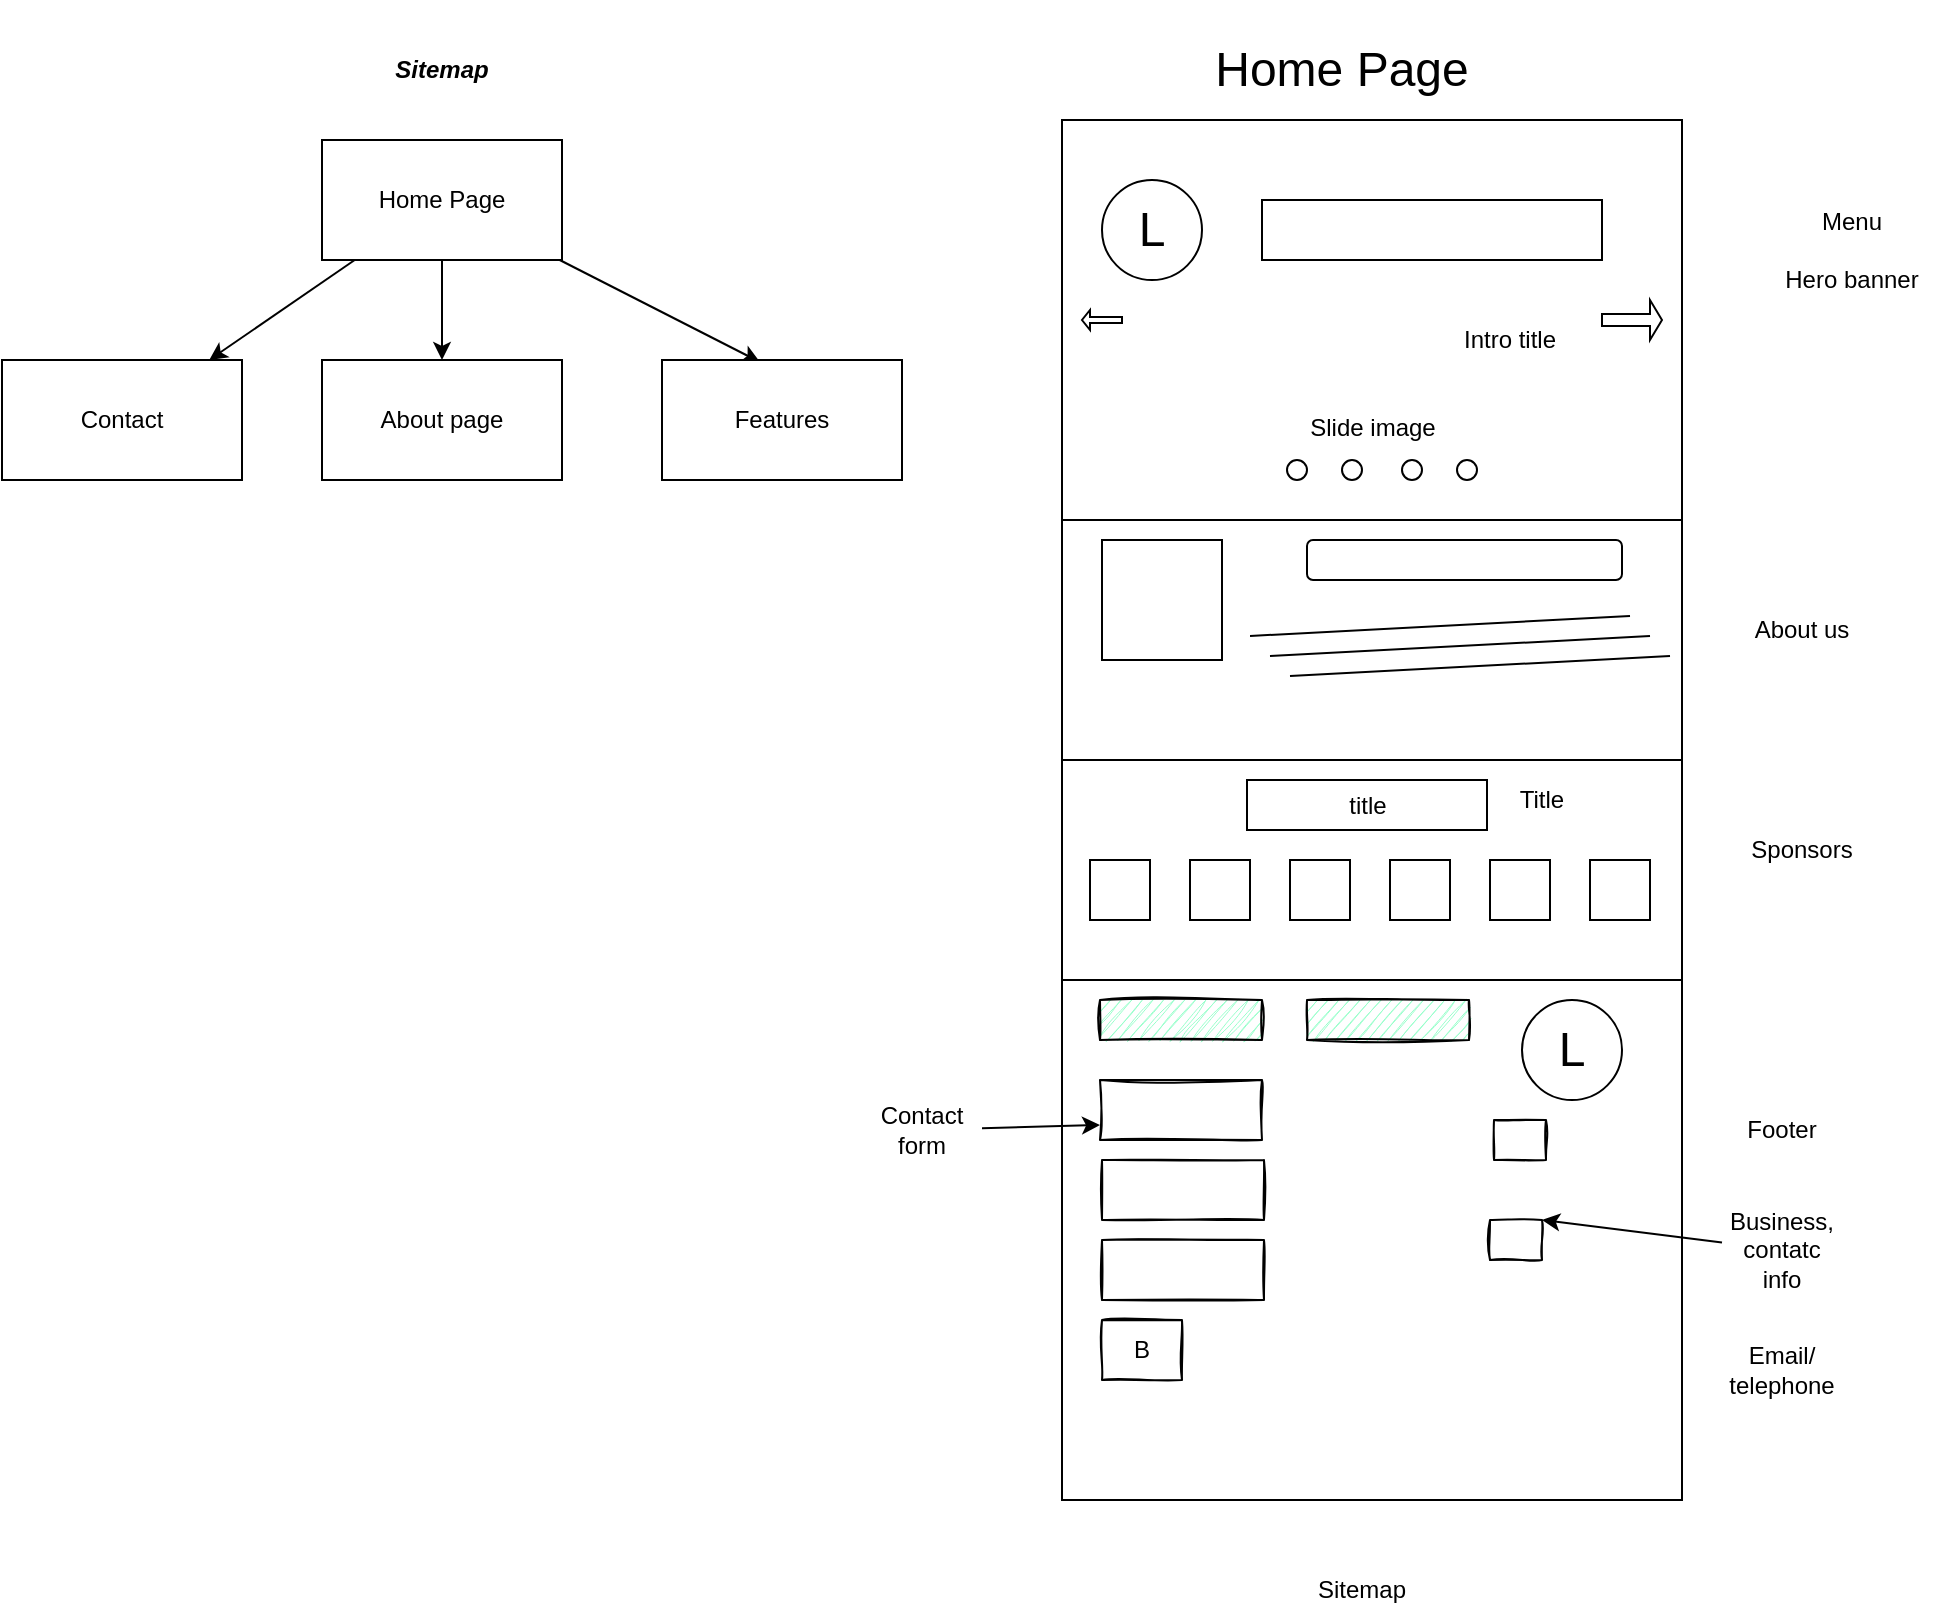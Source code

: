 <mxfile>
    <diagram id="KO7yOqcJ2_8qrJ2KuQM2" name="Page-1">
        <mxGraphModel dx="410" dy="643" grid="1" gridSize="10" guides="1" tooltips="1" connect="1" arrows="1" fold="1" page="1" pageScale="1" pageWidth="850" pageHeight="1100" math="0" shadow="0">
            <root>
                <mxCell id="0"/>
                <mxCell id="1" parent="0"/>
                <mxCell id="16" value="" style="rounded=0;whiteSpace=wrap;html=1;fontSize=12;" vertex="1" parent="1">
                    <mxGeometry x="560" y="200" width="310" height="200" as="geometry"/>
                </mxCell>
                <mxCell id="7" style="edgeStyle=none;html=1;entryX=0.5;entryY=0;entryDx=0;entryDy=0;" edge="1" parent="1" source="2" target="3">
                    <mxGeometry relative="1" as="geometry"/>
                </mxCell>
                <mxCell id="8" style="edgeStyle=none;html=1;" edge="1" parent="1" source="2" target="5">
                    <mxGeometry relative="1" as="geometry"/>
                </mxCell>
                <mxCell id="9" style="edgeStyle=none;html=1;entryX=0.408;entryY=0.017;entryDx=0;entryDy=0;entryPerimeter=0;" edge="1" parent="1" source="2" target="4">
                    <mxGeometry relative="1" as="geometry"/>
                </mxCell>
                <mxCell id="2" value="Home Page" style="rounded=0;whiteSpace=wrap;html=1;" vertex="1" parent="1">
                    <mxGeometry x="190" y="210" width="120" height="60" as="geometry"/>
                </mxCell>
                <mxCell id="3" value="About page" style="rounded=0;whiteSpace=wrap;html=1;" vertex="1" parent="1">
                    <mxGeometry x="190" y="320" width="120" height="60" as="geometry"/>
                </mxCell>
                <mxCell id="4" value="Features" style="rounded=0;whiteSpace=wrap;html=1;" vertex="1" parent="1">
                    <mxGeometry x="360" y="320" width="120" height="60" as="geometry"/>
                </mxCell>
                <mxCell id="5" value="Contact" style="rounded=0;whiteSpace=wrap;html=1;" vertex="1" parent="1">
                    <mxGeometry x="30" y="320" width="120" height="60" as="geometry"/>
                </mxCell>
                <mxCell id="6" value="&lt;b&gt;&lt;i&gt;Sitemap&lt;/i&gt;&lt;/b&gt;" style="text;html=1;strokeColor=none;fillColor=none;align=center;verticalAlign=middle;whiteSpace=wrap;rounded=0;" vertex="1" parent="1">
                    <mxGeometry x="220" y="160" width="60" height="30" as="geometry"/>
                </mxCell>
                <mxCell id="10" value="&lt;font style=&quot;font-size: 24px&quot;&gt;Home Page&lt;/font&gt;" style="text;html=1;strokeColor=none;fillColor=none;align=center;verticalAlign=middle;whiteSpace=wrap;rounded=0;" vertex="1" parent="1">
                    <mxGeometry x="620" y="140" width="160" height="70" as="geometry"/>
                </mxCell>
                <mxCell id="13" value="L" style="ellipse;whiteSpace=wrap;html=1;aspect=fixed;fontSize=24;" vertex="1" parent="1">
                    <mxGeometry x="580" y="230" width="50" height="50" as="geometry"/>
                </mxCell>
                <mxCell id="14" value="" style="rounded=0;whiteSpace=wrap;html=1;fontSize=24;" vertex="1" parent="1">
                    <mxGeometry x="660" y="240" width="170" height="30" as="geometry"/>
                </mxCell>
                <mxCell id="15" value="&lt;font style=&quot;font-size: 12px&quot;&gt;Slide image&lt;/font&gt;" style="text;html=1;strokeColor=none;fillColor=none;align=center;verticalAlign=middle;whiteSpace=wrap;rounded=0;fontSize=24;" vertex="1" parent="1">
                    <mxGeometry x="672.5" y="335" width="85" height="30" as="geometry"/>
                </mxCell>
                <mxCell id="19" value="" style="ellipse;whiteSpace=wrap;html=1;aspect=fixed;fontSize=12;" vertex="1" parent="1">
                    <mxGeometry x="672.5" y="370" width="10" height="10" as="geometry"/>
                </mxCell>
                <mxCell id="20" value="" style="ellipse;whiteSpace=wrap;html=1;aspect=fixed;fontSize=12;" vertex="1" parent="1">
                    <mxGeometry x="700" y="370" width="10" height="10" as="geometry"/>
                </mxCell>
                <mxCell id="21" value="" style="ellipse;whiteSpace=wrap;html=1;aspect=fixed;fontSize=12;" vertex="1" parent="1">
                    <mxGeometry x="730" y="370" width="10" height="10" as="geometry"/>
                </mxCell>
                <mxCell id="22" value="" style="ellipse;whiteSpace=wrap;html=1;aspect=fixed;fontSize=12;" vertex="1" parent="1">
                    <mxGeometry x="757.5" y="370" width="10" height="10" as="geometry"/>
                </mxCell>
                <mxCell id="24" value="" style="shape=singleArrow;direction=west;whiteSpace=wrap;html=1;fontSize=12;" vertex="1" parent="1">
                    <mxGeometry x="570" y="295" width="20" height="10" as="geometry"/>
                </mxCell>
                <mxCell id="25" value="" style="shape=singleArrow;whiteSpace=wrap;html=1;fontSize=12;" vertex="1" parent="1">
                    <mxGeometry x="830" y="290" width="30" height="20" as="geometry"/>
                </mxCell>
                <mxCell id="26" value="Menu&lt;br&gt;&lt;br&gt;Hero banner" style="text;html=1;strokeColor=none;fillColor=none;align=center;verticalAlign=middle;whiteSpace=wrap;rounded=0;fontSize=12;" vertex="1" parent="1">
                    <mxGeometry x="910" y="230" width="90" height="70" as="geometry"/>
                </mxCell>
                <mxCell id="27" value="" style="rounded=0;whiteSpace=wrap;html=1;fontSize=12;" vertex="1" parent="1">
                    <mxGeometry x="560" y="400" width="310" height="120" as="geometry"/>
                </mxCell>
                <mxCell id="28" value="About us" style="text;html=1;strokeColor=none;fillColor=none;align=center;verticalAlign=middle;whiteSpace=wrap;rounded=0;fontSize=12;" vertex="1" parent="1">
                    <mxGeometry x="900" y="440" width="60" height="30" as="geometry"/>
                </mxCell>
                <mxCell id="34" value="" style="rounded=0;whiteSpace=wrap;html=1;fontSize=12;" vertex="1" parent="1">
                    <mxGeometry x="580" y="410" width="60" height="60" as="geometry"/>
                </mxCell>
                <mxCell id="35" value="" style="rounded=1;whiteSpace=wrap;html=1;fontSize=12;" vertex="1" parent="1">
                    <mxGeometry x="682.5" y="410" width="157.5" height="20" as="geometry"/>
                </mxCell>
                <mxCell id="37" value="" style="endArrow=none;html=1;fontSize=12;" edge="1" parent="1">
                    <mxGeometry width="50" height="50" relative="1" as="geometry">
                        <mxPoint x="654" y="458" as="sourcePoint"/>
                        <mxPoint x="844" y="448" as="targetPoint"/>
                    </mxGeometry>
                </mxCell>
                <mxCell id="38" value="" style="endArrow=none;html=1;fontSize=12;" edge="1" parent="1">
                    <mxGeometry width="50" height="50" relative="1" as="geometry">
                        <mxPoint x="664" y="468" as="sourcePoint"/>
                        <mxPoint x="854" y="458" as="targetPoint"/>
                    </mxGeometry>
                </mxCell>
                <mxCell id="39" value="" style="endArrow=none;html=1;fontSize=12;" edge="1" parent="1">
                    <mxGeometry width="50" height="50" relative="1" as="geometry">
                        <mxPoint x="674" y="478" as="sourcePoint"/>
                        <mxPoint x="864" y="468" as="targetPoint"/>
                    </mxGeometry>
                </mxCell>
                <mxCell id="40" value="" style="rounded=0;whiteSpace=wrap;html=1;fontSize=12;" vertex="1" parent="1">
                    <mxGeometry x="560" y="520" width="310" height="110" as="geometry"/>
                </mxCell>
                <mxCell id="41" value="Sponsors" style="text;html=1;strokeColor=none;fillColor=none;align=center;verticalAlign=middle;whiteSpace=wrap;rounded=0;fontSize=12;" vertex="1" parent="1">
                    <mxGeometry x="900" y="550" width="60" height="30" as="geometry"/>
                </mxCell>
                <mxCell id="42" value="title" style="rounded=0;whiteSpace=wrap;html=1;fontSize=12;" vertex="1" parent="1">
                    <mxGeometry x="652.5" y="530" width="120" height="25" as="geometry"/>
                </mxCell>
                <mxCell id="43" value="" style="rounded=0;whiteSpace=wrap;html=1;fontSize=12;" vertex="1" parent="1">
                    <mxGeometry x="574" y="570" width="30" height="30" as="geometry"/>
                </mxCell>
                <mxCell id="44" value="" style="rounded=0;whiteSpace=wrap;html=1;fontSize=12;" vertex="1" parent="1">
                    <mxGeometry x="624" y="570" width="30" height="30" as="geometry"/>
                </mxCell>
                <mxCell id="45" value="" style="rounded=0;whiteSpace=wrap;html=1;fontSize=12;" vertex="1" parent="1">
                    <mxGeometry x="674" y="570" width="30" height="30" as="geometry"/>
                </mxCell>
                <mxCell id="46" value="" style="rounded=0;whiteSpace=wrap;html=1;fontSize=12;" vertex="1" parent="1">
                    <mxGeometry x="724" y="570" width="30" height="30" as="geometry"/>
                </mxCell>
                <mxCell id="47" value="" style="rounded=0;whiteSpace=wrap;html=1;fontSize=12;" vertex="1" parent="1">
                    <mxGeometry x="774" y="570" width="30" height="30" as="geometry"/>
                </mxCell>
                <mxCell id="48" value="" style="rounded=0;whiteSpace=wrap;html=1;fontSize=12;" vertex="1" parent="1">
                    <mxGeometry x="824" y="570" width="30" height="30" as="geometry"/>
                </mxCell>
                <mxCell id="49" value="" style="rounded=0;whiteSpace=wrap;html=1;fontSize=12;" vertex="1" parent="1">
                    <mxGeometry x="560" y="630" width="310" height="260" as="geometry"/>
                </mxCell>
                <mxCell id="50" value="" style="rounded=0;whiteSpace=wrap;html=1;fontSize=12;sketch=1;shadow=0;fillStyle=hachure;fillColor=#99FFCC;" vertex="1" parent="1">
                    <mxGeometry x="579" y="640" width="81" height="20" as="geometry"/>
                </mxCell>
                <mxCell id="51" value="" style="rounded=0;whiteSpace=wrap;html=1;shadow=0;sketch=1;fillStyle=auto;fontSize=12;fillColor=none;" vertex="1" parent="1">
                    <mxGeometry x="579" y="680" width="81" height="30" as="geometry"/>
                </mxCell>
                <mxCell id="52" value="" style="rounded=0;whiteSpace=wrap;html=1;shadow=0;sketch=1;fillStyle=auto;fontSize=12;fillColor=none;" vertex="1" parent="1">
                    <mxGeometry x="580" y="720" width="81" height="30" as="geometry"/>
                </mxCell>
                <mxCell id="53" value="" style="rounded=0;whiteSpace=wrap;html=1;shadow=0;sketch=1;fillStyle=auto;fontSize=12;fillColor=none;" vertex="1" parent="1">
                    <mxGeometry x="580" y="760" width="81" height="30" as="geometry"/>
                </mxCell>
                <mxCell id="54" value="B" style="rounded=0;whiteSpace=wrap;html=1;shadow=0;sketch=1;fillStyle=auto;fontSize=12;fillColor=none;" vertex="1" parent="1">
                    <mxGeometry x="580" y="800" width="40" height="30" as="geometry"/>
                </mxCell>
                <mxCell id="55" value="L" style="ellipse;whiteSpace=wrap;html=1;aspect=fixed;fontSize=24;" vertex="1" parent="1">
                    <mxGeometry x="790" y="640" width="50" height="50" as="geometry"/>
                </mxCell>
                <mxCell id="57" value="" style="rounded=0;whiteSpace=wrap;html=1;fontSize=12;sketch=1;shadow=0;fillStyle=hachure;fillColor=#99FFCC;" vertex="1" parent="1">
                    <mxGeometry x="682.5" y="640" width="81" height="20" as="geometry"/>
                </mxCell>
                <mxCell id="58" value="Footer" style="text;html=1;strokeColor=none;fillColor=none;align=center;verticalAlign=middle;whiteSpace=wrap;rounded=0;fontSize=12;" vertex="1" parent="1">
                    <mxGeometry x="890" y="690" width="60" height="30" as="geometry"/>
                </mxCell>
                <mxCell id="61" value="" style="rounded=0;whiteSpace=wrap;html=1;shadow=0;sketch=1;fillStyle=auto;fontSize=12;fillColor=none;" vertex="1" parent="1">
                    <mxGeometry x="776" y="700" width="26" height="20" as="geometry"/>
                </mxCell>
                <mxCell id="62" value="" style="rounded=0;whiteSpace=wrap;html=1;shadow=0;sketch=1;fillStyle=auto;fontSize=12;fillColor=none;" vertex="1" parent="1">
                    <mxGeometry x="774" y="750" width="26" height="20" as="geometry"/>
                </mxCell>
                <mxCell id="64" style="edgeStyle=none;html=1;fontSize=12;entryX=0;entryY=0.75;entryDx=0;entryDy=0;" edge="1" parent="1" source="63" target="51">
                    <mxGeometry relative="1" as="geometry"/>
                </mxCell>
                <mxCell id="63" value="Contact form" style="text;html=1;strokeColor=none;fillColor=none;align=center;verticalAlign=middle;whiteSpace=wrap;rounded=0;shadow=0;sketch=1;fillStyle=auto;fontSize=12;" vertex="1" parent="1">
                    <mxGeometry x="460" y="690" width="60" height="30" as="geometry"/>
                </mxCell>
                <mxCell id="66" style="edgeStyle=none;html=1;entryX=1;entryY=0;entryDx=0;entryDy=0;fontSize=12;" edge="1" parent="1" source="65" target="62">
                    <mxGeometry relative="1" as="geometry"/>
                </mxCell>
                <mxCell id="65" value="Business, contatc info" style="text;html=1;strokeColor=none;fillColor=none;align=center;verticalAlign=middle;whiteSpace=wrap;rounded=0;fontSize=12;" vertex="1" parent="1">
                    <mxGeometry x="890" y="750" width="60" height="30" as="geometry"/>
                </mxCell>
                <mxCell id="67" value="Sitemap" style="text;html=1;strokeColor=none;fillColor=none;align=center;verticalAlign=middle;whiteSpace=wrap;rounded=0;fontSize=12;" vertex="1" parent="1">
                    <mxGeometry x="680" y="920" width="60" height="30" as="geometry"/>
                </mxCell>
                <mxCell id="69" value="Email/ telephone" style="text;html=1;strokeColor=none;fillColor=none;align=center;verticalAlign=middle;whiteSpace=wrap;rounded=0;fontSize=12;" vertex="1" parent="1">
                    <mxGeometry x="890" y="810" width="60" height="30" as="geometry"/>
                </mxCell>
                <mxCell id="70" value="Title" style="text;html=1;strokeColor=none;fillColor=none;align=center;verticalAlign=middle;whiteSpace=wrap;rounded=0;shadow=0;sketch=1;fillStyle=auto;fontSize=12;" vertex="1" parent="1">
                    <mxGeometry x="770" y="525" width="60" height="30" as="geometry"/>
                </mxCell>
                <mxCell id="71" value="Intro title" style="text;html=1;strokeColor=none;fillColor=none;align=center;verticalAlign=middle;whiteSpace=wrap;rounded=0;shadow=0;sketch=1;fillStyle=auto;fontSize=12;" vertex="1" parent="1">
                    <mxGeometry x="754" y="295" width="60" height="30" as="geometry"/>
                </mxCell>
            </root>
        </mxGraphModel>
    </diagram>
</mxfile>